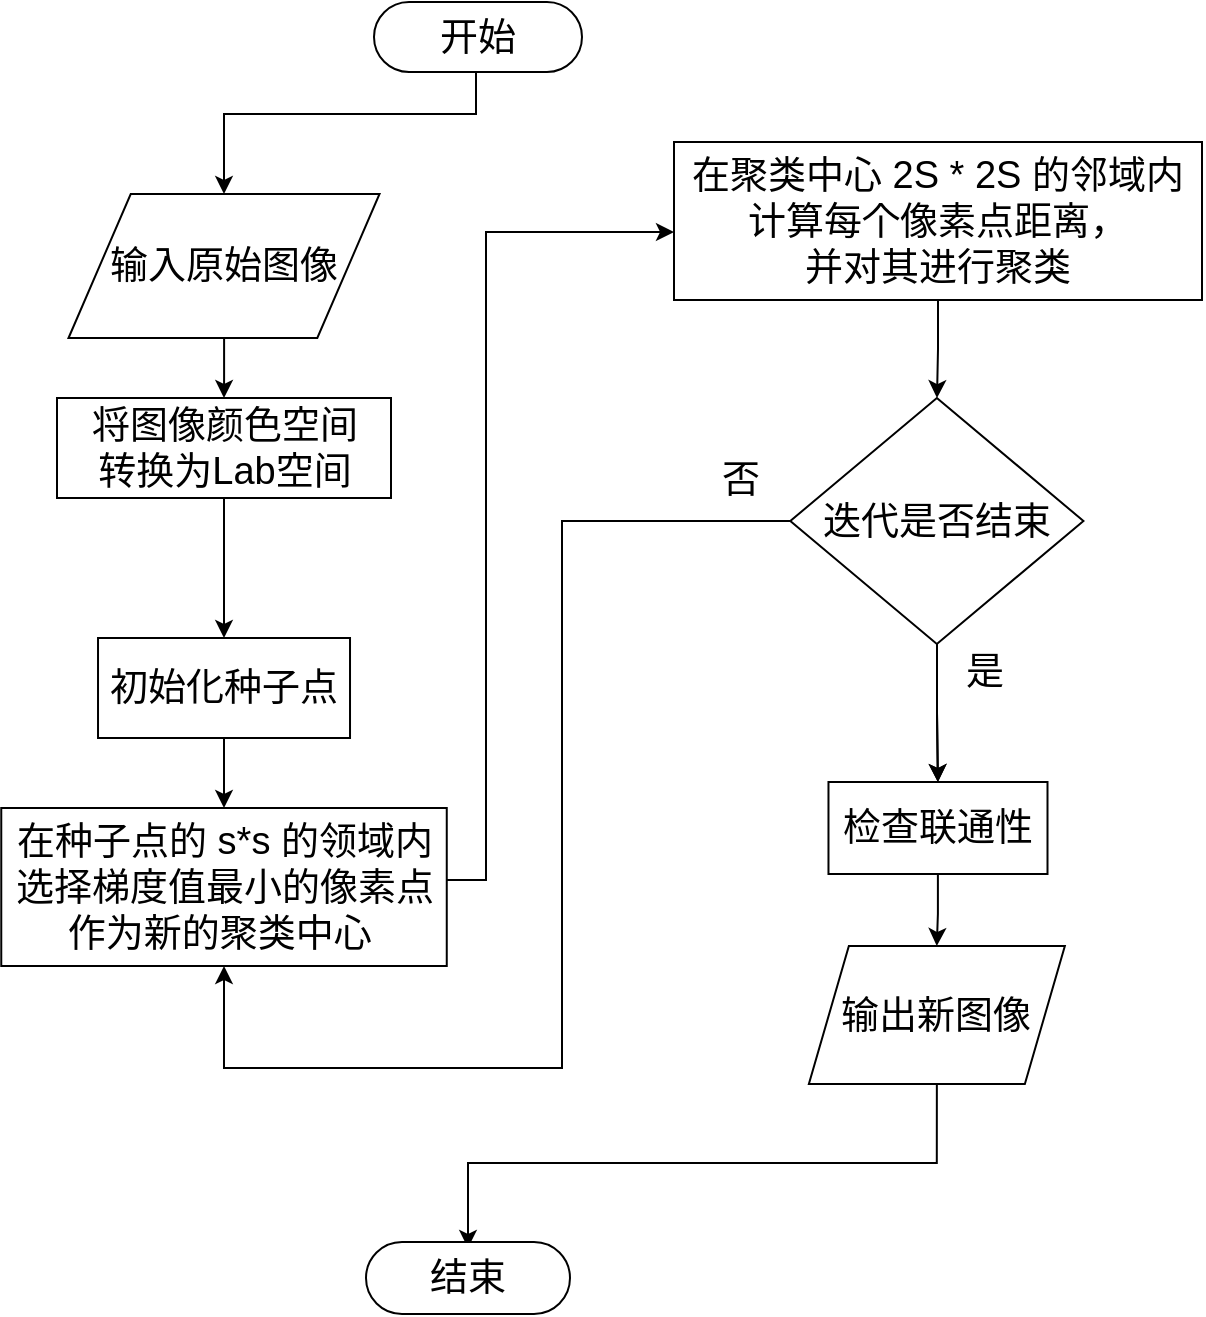 <mxfile version="21.0.8" type="github">
  <diagram name="第 1 页" id="reFhzkWXAq3rWunb2qQW">
    <mxGraphModel dx="1521" dy="823" grid="0" gridSize="10" guides="1" tooltips="1" connect="1" arrows="1" fold="1" page="1" pageScale="1" pageWidth="827" pageHeight="1169" math="0" shadow="0">
      <root>
        <mxCell id="0" />
        <mxCell id="1" parent="0" />
        <mxCell id="2Hn3l6TQu6K1DUPlAZ9_-2" style="edgeStyle=orthogonalEdgeStyle;rounded=0;orthogonalLoop=1;jettySize=auto;html=1;fontStyle=0;fontSize=19;" parent="1" source="2Hn3l6TQu6K1DUPlAZ9_-1" target="2Hn3l6TQu6K1DUPlAZ9_-3" edge="1">
          <mxGeometry relative="1" as="geometry">
            <mxPoint x="203.6" y="174.8" as="targetPoint" />
            <Array as="points">
              <mxPoint x="330" y="99" />
              <mxPoint x="204" y="99" />
            </Array>
          </mxGeometry>
        </mxCell>
        <mxCell id="2Hn3l6TQu6K1DUPlAZ9_-1" value="开始" style="html=1;dashed=0;whiteSpace=wrap;shape=mxgraph.dfd.start;fontStyle=0;fontSize=19;" parent="1" vertex="1">
          <mxGeometry x="279" y="43" width="104" height="35" as="geometry" />
        </mxCell>
        <mxCell id="2Hn3l6TQu6K1DUPlAZ9_-4" style="edgeStyle=orthogonalEdgeStyle;rounded=0;orthogonalLoop=1;jettySize=auto;html=1;entryX=0.5;entryY=0;entryDx=0;entryDy=0;fontStyle=0;fontSize=19;" parent="1" source="2Hn3l6TQu6K1DUPlAZ9_-3" target="2Hn3l6TQu6K1DUPlAZ9_-5" edge="1">
          <mxGeometry relative="1" as="geometry">
            <mxPoint x="204" y="290.8" as="targetPoint" />
          </mxGeometry>
        </mxCell>
        <mxCell id="2Hn3l6TQu6K1DUPlAZ9_-3" value="输入原始图像" style="shape=parallelogram;perimeter=parallelogramPerimeter;whiteSpace=wrap;html=1;dashed=0;fontStyle=0;fontSize=19;" parent="1" vertex="1">
          <mxGeometry x="126.26" y="139" width="155.5" height="72" as="geometry" />
        </mxCell>
        <mxCell id="2Hn3l6TQu6K1DUPlAZ9_-9" value="" style="edgeStyle=orthogonalEdgeStyle;rounded=0;orthogonalLoop=1;jettySize=auto;html=1;fontStyle=0;fontSize=19;" parent="1" source="2Hn3l6TQu6K1DUPlAZ9_-5" target="2Hn3l6TQu6K1DUPlAZ9_-8" edge="1">
          <mxGeometry relative="1" as="geometry" />
        </mxCell>
        <mxCell id="2Hn3l6TQu6K1DUPlAZ9_-5" value="将图像颜色空间&lt;br style=&quot;font-size: 19px;&quot;&gt;转换为Lab空间" style="html=1;dashed=0;whiteSpace=wrap;fontStyle=0;fontSize=19;" parent="1" vertex="1">
          <mxGeometry x="120.5" y="241" width="167" height="50" as="geometry" />
        </mxCell>
        <mxCell id="2Hn3l6TQu6K1DUPlAZ9_-11" value="" style="edgeStyle=orthogonalEdgeStyle;rounded=0;orthogonalLoop=1;jettySize=auto;html=1;fontStyle=0;fontSize=19;" parent="1" source="2Hn3l6TQu6K1DUPlAZ9_-8" target="2Hn3l6TQu6K1DUPlAZ9_-10" edge="1">
          <mxGeometry relative="1" as="geometry" />
        </mxCell>
        <mxCell id="2Hn3l6TQu6K1DUPlAZ9_-8" value="初始化种子点" style="whiteSpace=wrap;html=1;dashed=0;fontStyle=0;fontSize=19;" parent="1" vertex="1">
          <mxGeometry x="141.01" y="361" width="126" height="50" as="geometry" />
        </mxCell>
        <mxCell id="2Hn3l6TQu6K1DUPlAZ9_-14" value="" style="edgeStyle=orthogonalEdgeStyle;rounded=0;orthogonalLoop=1;jettySize=auto;html=1;fontStyle=0;fontSize=19;" parent="1" source="2Hn3l6TQu6K1DUPlAZ9_-10" target="2Hn3l6TQu6K1DUPlAZ9_-13" edge="1">
          <mxGeometry relative="1" as="geometry">
            <Array as="points">
              <mxPoint x="335" y="482" />
              <mxPoint x="335" y="158" />
            </Array>
          </mxGeometry>
        </mxCell>
        <mxCell id="2Hn3l6TQu6K1DUPlAZ9_-10" value="在种子点的 s*s 的领域内&lt;br style=&quot;font-size: 19px;&quot;&gt;选择梯度值最小的像素点&lt;br style=&quot;font-size: 19px;&quot;&gt;作为新的聚类中心&amp;nbsp;" style="whiteSpace=wrap;html=1;dashed=0;fontStyle=0;fontSize=19;" parent="1" vertex="1">
          <mxGeometry x="92.63" y="446" width="222.75" height="79" as="geometry" />
        </mxCell>
        <mxCell id="2Hn3l6TQu6K1DUPlAZ9_-16" value="" style="edgeStyle=orthogonalEdgeStyle;rounded=0;orthogonalLoop=1;jettySize=auto;html=1;fontStyle=0;fontSize=19;" parent="1" source="2Hn3l6TQu6K1DUPlAZ9_-13" target="2Hn3l6TQu6K1DUPlAZ9_-15" edge="1">
          <mxGeometry relative="1" as="geometry" />
        </mxCell>
        <mxCell id="2Hn3l6TQu6K1DUPlAZ9_-13" value="在聚类中心 2S * 2S 的邻域内计算每个像素点距离，&lt;br style=&quot;font-size: 19px;&quot;&gt;并对其进行聚类" style="whiteSpace=wrap;html=1;dashed=0;fontStyle=0;fontSize=19;" parent="1" vertex="1">
          <mxGeometry x="429" y="113" width="264" height="79" as="geometry" />
        </mxCell>
        <mxCell id="2Hn3l6TQu6K1DUPlAZ9_-18" value="" style="edgeStyle=orthogonalEdgeStyle;rounded=0;orthogonalLoop=1;jettySize=auto;html=1;fontStyle=0;fontSize=19;" parent="1" source="2Hn3l6TQu6K1DUPlAZ9_-15" target="2Hn3l6TQu6K1DUPlAZ9_-17" edge="1">
          <mxGeometry relative="1" as="geometry" />
        </mxCell>
        <mxCell id="2Hn3l6TQu6K1DUPlAZ9_-23" value="" style="edgeStyle=orthogonalEdgeStyle;rounded=0;orthogonalLoop=1;jettySize=auto;html=1;fontStyle=0;fontSize=19;" parent="1" source="2Hn3l6TQu6K1DUPlAZ9_-15" target="2Hn3l6TQu6K1DUPlAZ9_-17" edge="1">
          <mxGeometry relative="1" as="geometry" />
        </mxCell>
        <mxCell id="2Hn3l6TQu6K1DUPlAZ9_-25" style="edgeStyle=orthogonalEdgeStyle;rounded=0;orthogonalLoop=1;jettySize=auto;html=1;exitX=0;exitY=0.5;exitDx=0;exitDy=0;entryX=0.5;entryY=1;entryDx=0;entryDy=0;fontStyle=0;fontSize=19;" parent="1" source="2Hn3l6TQu6K1DUPlAZ9_-15" target="2Hn3l6TQu6K1DUPlAZ9_-10" edge="1">
          <mxGeometry relative="1" as="geometry">
            <Array as="points">
              <mxPoint x="373" y="303" />
              <mxPoint x="373" y="576" />
              <mxPoint x="204" y="576" />
            </Array>
          </mxGeometry>
        </mxCell>
        <mxCell id="2Hn3l6TQu6K1DUPlAZ9_-15" value="迭代是否结束" style="rhombus;whiteSpace=wrap;html=1;dashed=0;fontStyle=0;fontSize=19;" parent="1" vertex="1">
          <mxGeometry x="487.15" y="241" width="146.57" height="123" as="geometry" />
        </mxCell>
        <mxCell id="2Hn3l6TQu6K1DUPlAZ9_-20" value="" style="edgeStyle=orthogonalEdgeStyle;rounded=0;orthogonalLoop=1;jettySize=auto;html=1;fontStyle=0;fontSize=19;" parent="1" source="2Hn3l6TQu6K1DUPlAZ9_-17" target="2Hn3l6TQu6K1DUPlAZ9_-19" edge="1">
          <mxGeometry relative="1" as="geometry" />
        </mxCell>
        <mxCell id="2Hn3l6TQu6K1DUPlAZ9_-17" value="检查联通性" style="whiteSpace=wrap;html=1;dashed=0;fontStyle=0;fontSize=19;" parent="1" vertex="1">
          <mxGeometry x="506.24" y="433" width="109.51" height="46" as="geometry" />
        </mxCell>
        <mxCell id="2Hn3l6TQu6K1DUPlAZ9_-22" style="edgeStyle=orthogonalEdgeStyle;rounded=0;orthogonalLoop=1;jettySize=auto;html=1;exitX=0.5;exitY=1;exitDx=0;exitDy=0;entryX=0.5;entryY=0.5;entryDx=0;entryDy=-15;entryPerimeter=0;fontStyle=0;fontSize=19;" parent="1" source="2Hn3l6TQu6K1DUPlAZ9_-19" target="2Hn3l6TQu6K1DUPlAZ9_-21" edge="1">
          <mxGeometry relative="1" as="geometry" />
        </mxCell>
        <mxCell id="2Hn3l6TQu6K1DUPlAZ9_-19" value="输出新图像" style="shape=parallelogram;perimeter=parallelogramPerimeter;whiteSpace=wrap;html=1;fixedSize=1;dashed=0;fontStyle=0;fontSize=19;" parent="1" vertex="1">
          <mxGeometry x="496.43" y="515" width="128" height="69.01" as="geometry" />
        </mxCell>
        <mxCell id="2Hn3l6TQu6K1DUPlAZ9_-21" value="结束" style="html=1;dashed=0;whiteSpace=wrap;shape=mxgraph.dfd.start;fontStyle=0;fontSize=19;" parent="1" vertex="1">
          <mxGeometry x="275" y="663" width="102" height="36" as="geometry" />
        </mxCell>
        <mxCell id="2Hn3l6TQu6K1DUPlAZ9_-24" value="是" style="text;html=1;align=center;verticalAlign=middle;resizable=0;points=[];autosize=1;strokeColor=none;fillColor=none;fontStyle=0;fontSize=19;" parent="1" vertex="1">
          <mxGeometry x="565" y="361" width="37" height="34" as="geometry" />
        </mxCell>
        <mxCell id="2Hn3l6TQu6K1DUPlAZ9_-26" value="否" style="text;html=1;align=center;verticalAlign=middle;resizable=0;points=[];autosize=1;strokeColor=none;fillColor=none;fontStyle=0;fontSize=19;" parent="1" vertex="1">
          <mxGeometry x="443" y="265" width="37" height="34" as="geometry" />
        </mxCell>
      </root>
    </mxGraphModel>
  </diagram>
</mxfile>

